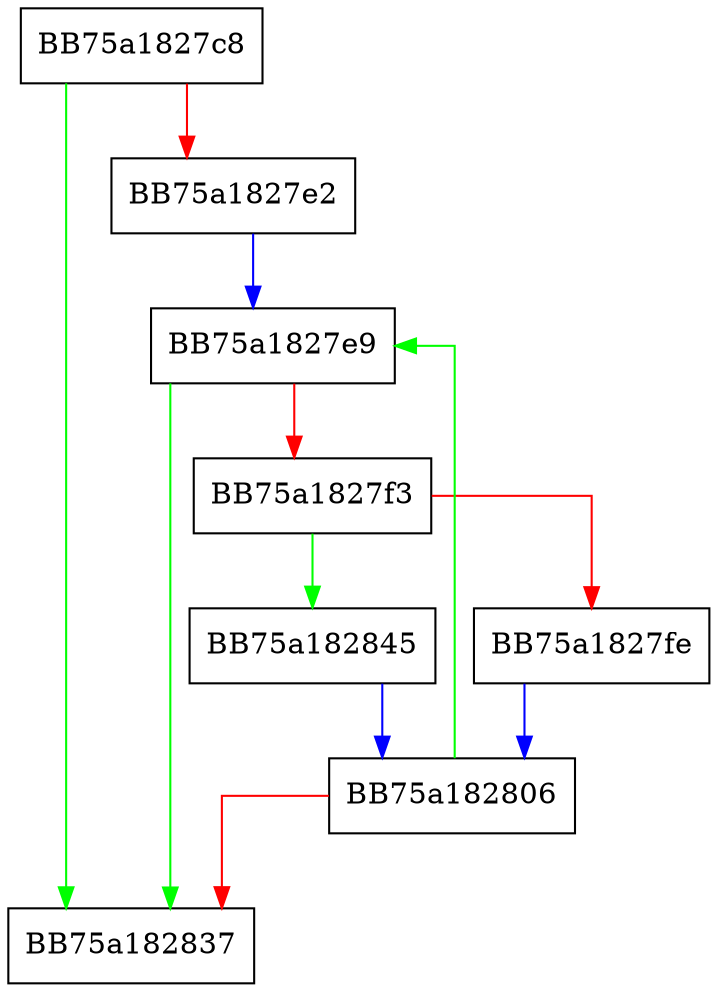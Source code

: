 digraph CRCLowerStringExU {
  node [shape="box"];
  graph [splines=ortho];
  BB75a1827c8 -> BB75a182837 [color="green"];
  BB75a1827c8 -> BB75a1827e2 [color="red"];
  BB75a1827e2 -> BB75a1827e9 [color="blue"];
  BB75a1827e9 -> BB75a182837 [color="green"];
  BB75a1827e9 -> BB75a1827f3 [color="red"];
  BB75a1827f3 -> BB75a182845 [color="green"];
  BB75a1827f3 -> BB75a1827fe [color="red"];
  BB75a1827fe -> BB75a182806 [color="blue"];
  BB75a182806 -> BB75a1827e9 [color="green"];
  BB75a182806 -> BB75a182837 [color="red"];
  BB75a182845 -> BB75a182806 [color="blue"];
}